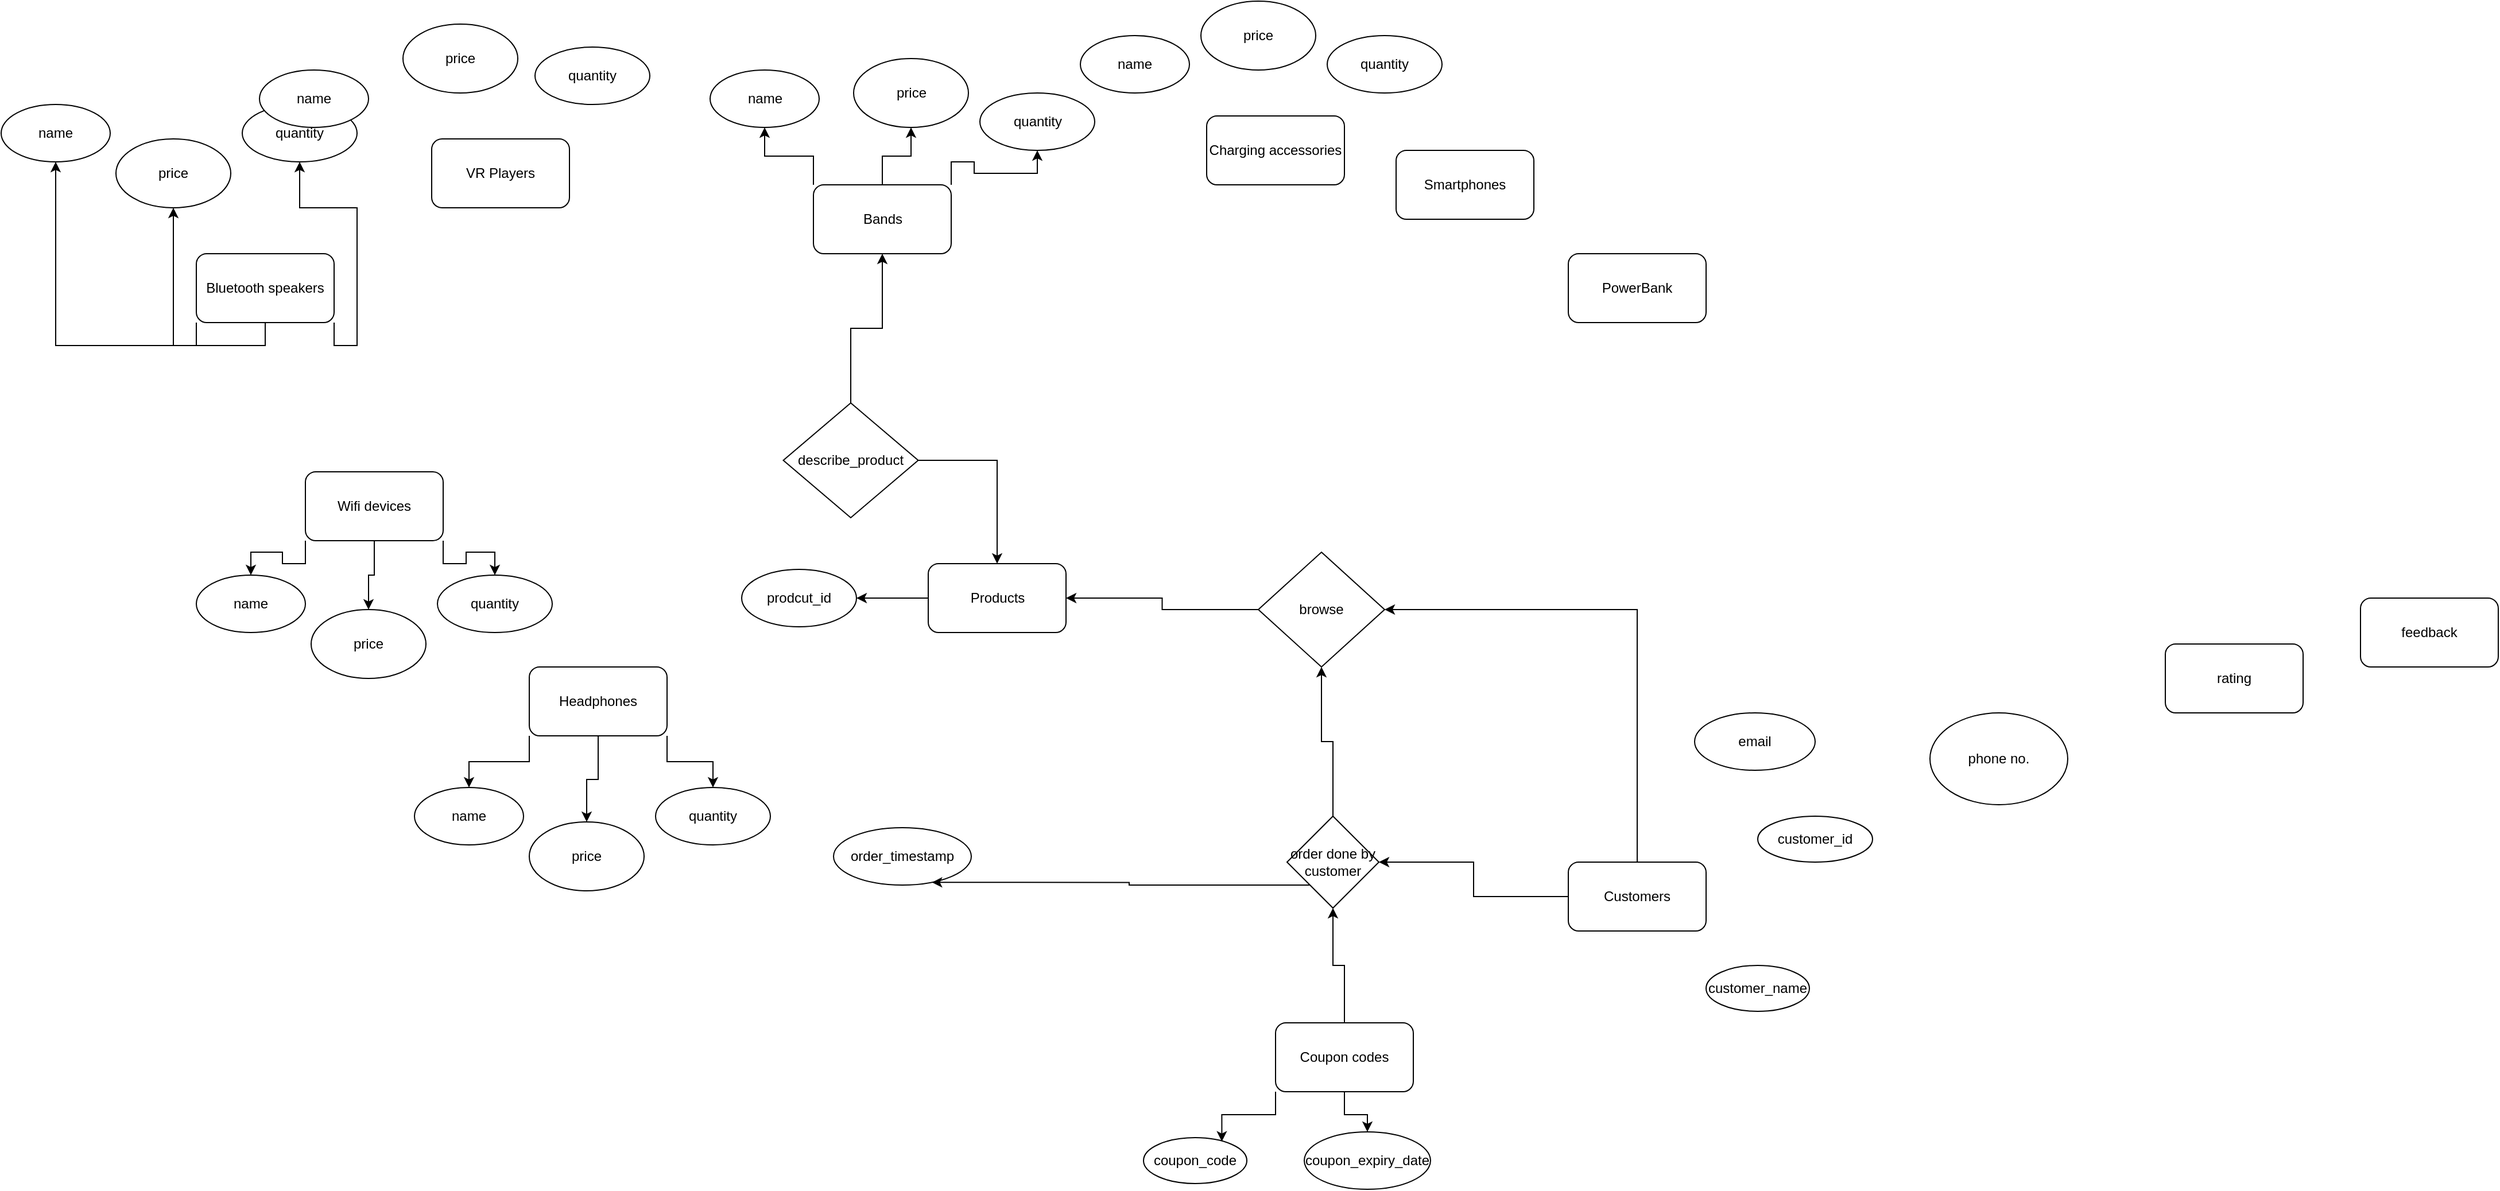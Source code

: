 <mxfile>
    <diagram id="ET5WskjTv3w49tgj_E_S" name="Page-1">
        <mxGraphModel dx="3033" dy="2045" grid="1" gridSize="10" guides="1" tooltips="1" connect="1" arrows="1" fold="1" page="1" pageScale="1" pageWidth="850" pageHeight="1100" math="0" shadow="0">
            <root>
                <mxCell id="0"/>
                <mxCell id="1" parent="0"/>
                <mxCell id="4" value="customer_id" style="ellipse;whiteSpace=wrap;html=1;" vertex="1" parent="1">
                    <mxGeometry x="155" y="320" width="100" height="40" as="geometry"/>
                </mxCell>
                <mxCell id="5" value="Smartphones" style="rounded=1;whiteSpace=wrap;html=1;" vertex="1" parent="1">
                    <mxGeometry x="-160" y="-260" width="120" height="60" as="geometry"/>
                </mxCell>
                <mxCell id="63" style="edgeStyle=orthogonalEdgeStyle;rounded=0;orthogonalLoop=1;jettySize=auto;html=1;exitX=0;exitY=1;exitDx=0;exitDy=0;" edge="1" parent="1" source="6" target="38">
                    <mxGeometry relative="1" as="geometry"/>
                </mxCell>
                <mxCell id="64" style="edgeStyle=orthogonalEdgeStyle;rounded=0;orthogonalLoop=1;jettySize=auto;html=1;exitX=0.5;exitY=1;exitDx=0;exitDy=0;" edge="1" parent="1" source="6" target="39">
                    <mxGeometry relative="1" as="geometry"/>
                </mxCell>
                <mxCell id="65" style="edgeStyle=orthogonalEdgeStyle;rounded=0;orthogonalLoop=1;jettySize=auto;html=1;exitX=1;exitY=1;exitDx=0;exitDy=0;entryX=0.5;entryY=0;entryDx=0;entryDy=0;" edge="1" parent="1" source="6" target="40">
                    <mxGeometry relative="1" as="geometry"/>
                </mxCell>
                <mxCell id="6" value="Wifi devices" style="rounded=1;whiteSpace=wrap;html=1;" vertex="1" parent="1">
                    <mxGeometry x="-1110" y="20" width="120" height="60" as="geometry"/>
                </mxCell>
                <mxCell id="83" style="edgeStyle=orthogonalEdgeStyle;rounded=0;orthogonalLoop=1;jettySize=auto;html=1;exitX=0;exitY=0;exitDx=0;exitDy=0;" edge="1" parent="1" source="7" target="32">
                    <mxGeometry relative="1" as="geometry"/>
                </mxCell>
                <mxCell id="84" style="edgeStyle=orthogonalEdgeStyle;rounded=0;orthogonalLoop=1;jettySize=auto;html=1;exitX=0.5;exitY=0;exitDx=0;exitDy=0;" edge="1" parent="1" source="7" target="33">
                    <mxGeometry relative="1" as="geometry"/>
                </mxCell>
                <mxCell id="85" style="edgeStyle=orthogonalEdgeStyle;rounded=0;orthogonalLoop=1;jettySize=auto;html=1;exitX=1;exitY=0;exitDx=0;exitDy=0;" edge="1" parent="1" source="7" target="34">
                    <mxGeometry relative="1" as="geometry"/>
                </mxCell>
                <mxCell id="7" value="Bands" style="rounded=1;whiteSpace=wrap;html=1;" vertex="1" parent="1">
                    <mxGeometry x="-667.5" y="-230" width="120" height="60" as="geometry"/>
                </mxCell>
                <mxCell id="8" value="PowerBank" style="rounded=1;whiteSpace=wrap;html=1;" vertex="1" parent="1">
                    <mxGeometry x="-10" y="-170" width="120" height="60" as="geometry"/>
                </mxCell>
                <mxCell id="66" style="edgeStyle=orthogonalEdgeStyle;rounded=0;orthogonalLoop=1;jettySize=auto;html=1;exitX=0;exitY=1;exitDx=0;exitDy=0;" edge="1" parent="1" source="9" target="41">
                    <mxGeometry relative="1" as="geometry"/>
                </mxCell>
                <mxCell id="67" value="" style="edgeStyle=orthogonalEdgeStyle;rounded=0;orthogonalLoop=1;jettySize=auto;html=1;" edge="1" parent="1" source="9" target="42">
                    <mxGeometry relative="1" as="geometry">
                        <Array as="points">
                            <mxPoint x="-855" y="288"/>
                            <mxPoint x="-865" y="288"/>
                        </Array>
                    </mxGeometry>
                </mxCell>
                <mxCell id="68" style="edgeStyle=orthogonalEdgeStyle;rounded=0;orthogonalLoop=1;jettySize=auto;html=1;exitX=1;exitY=1;exitDx=0;exitDy=0;" edge="1" parent="1" source="9" target="43">
                    <mxGeometry relative="1" as="geometry"/>
                </mxCell>
                <mxCell id="9" value="Headphones&lt;br&gt;" style="rounded=1;whiteSpace=wrap;html=1;" vertex="1" parent="1">
                    <mxGeometry x="-915" y="190" width="120" height="60" as="geometry"/>
                </mxCell>
                <mxCell id="10" value="VR Players" style="rounded=1;whiteSpace=wrap;html=1;" vertex="1" parent="1">
                    <mxGeometry x="-1000" y="-270" width="120" height="60" as="geometry"/>
                </mxCell>
                <mxCell id="11" value="Charging accessories" style="rounded=1;whiteSpace=wrap;html=1;" vertex="1" parent="1">
                    <mxGeometry x="-325" y="-290" width="120" height="60" as="geometry"/>
                </mxCell>
                <mxCell id="69" style="edgeStyle=orthogonalEdgeStyle;rounded=0;orthogonalLoop=1;jettySize=auto;html=1;exitX=0;exitY=1;exitDx=0;exitDy=0;" edge="1" parent="1" source="12" target="44">
                    <mxGeometry relative="1" as="geometry"/>
                </mxCell>
                <mxCell id="70" style="edgeStyle=orthogonalEdgeStyle;rounded=0;orthogonalLoop=1;jettySize=auto;html=1;exitX=0.5;exitY=1;exitDx=0;exitDy=0;" edge="1" parent="1" source="12" target="45">
                    <mxGeometry relative="1" as="geometry"/>
                </mxCell>
                <mxCell id="71" style="edgeStyle=orthogonalEdgeStyle;rounded=0;orthogonalLoop=1;jettySize=auto;html=1;exitX=1;exitY=1;exitDx=0;exitDy=0;" edge="1" parent="1" source="12" target="46">
                    <mxGeometry relative="1" as="geometry"/>
                </mxCell>
                <mxCell id="12" value="Bluetooth speakers" style="rounded=1;whiteSpace=wrap;html=1;" vertex="1" parent="1">
                    <mxGeometry x="-1205" y="-170" width="120" height="60" as="geometry"/>
                </mxCell>
                <mxCell id="54" style="edgeStyle=orthogonalEdgeStyle;rounded=0;orthogonalLoop=1;jettySize=auto;html=1;exitX=0;exitY=0.5;exitDx=0;exitDy=0;entryX=1;entryY=0.5;entryDx=0;entryDy=0;" edge="1" parent="1" source="13" target="53">
                    <mxGeometry relative="1" as="geometry"/>
                </mxCell>
                <mxCell id="86" style="edgeStyle=orthogonalEdgeStyle;rounded=0;orthogonalLoop=1;jettySize=auto;html=1;exitX=0.5;exitY=0;exitDx=0;exitDy=0;entryX=1;entryY=0.5;entryDx=0;entryDy=0;" edge="1" parent="1" source="13" target="57">
                    <mxGeometry relative="1" as="geometry"/>
                </mxCell>
                <mxCell id="13" value="Customers" style="rounded=1;whiteSpace=wrap;html=1;" vertex="1" parent="1">
                    <mxGeometry x="-10" y="360" width="120" height="60" as="geometry"/>
                </mxCell>
                <mxCell id="56" style="edgeStyle=orthogonalEdgeStyle;rounded=0;orthogonalLoop=1;jettySize=auto;html=1;" edge="1" parent="1" source="15" target="53">
                    <mxGeometry relative="1" as="geometry"/>
                </mxCell>
                <mxCell id="59" style="edgeStyle=orthogonalEdgeStyle;rounded=0;orthogonalLoop=1;jettySize=auto;html=1;exitX=0;exitY=1;exitDx=0;exitDy=0;entryX=0.758;entryY=0.085;entryDx=0;entryDy=0;entryPerimeter=0;" edge="1" parent="1" source="15" target="50">
                    <mxGeometry relative="1" as="geometry"/>
                </mxCell>
                <mxCell id="60" style="edgeStyle=orthogonalEdgeStyle;rounded=0;orthogonalLoop=1;jettySize=auto;html=1;exitX=0.5;exitY=1;exitDx=0;exitDy=0;" edge="1" parent="1" source="15" target="51">
                    <mxGeometry relative="1" as="geometry"/>
                </mxCell>
                <mxCell id="15" value="Coupon codes" style="rounded=1;whiteSpace=wrap;html=1;" vertex="1" parent="1">
                    <mxGeometry x="-265" y="500" width="120" height="60" as="geometry"/>
                </mxCell>
                <mxCell id="16" value="rating" style="rounded=1;whiteSpace=wrap;html=1;" vertex="1" parent="1">
                    <mxGeometry x="510" y="170" width="120" height="60" as="geometry"/>
                </mxCell>
                <mxCell id="17" value="feedback" style="rounded=1;whiteSpace=wrap;html=1;" vertex="1" parent="1">
                    <mxGeometry x="680" y="130" width="120" height="60" as="geometry"/>
                </mxCell>
                <mxCell id="19" value="customer_name" style="ellipse;whiteSpace=wrap;html=1;" vertex="1" parent="1">
                    <mxGeometry x="110" y="450" width="90" height="40" as="geometry"/>
                </mxCell>
                <mxCell id="20" value="email" style="ellipse;whiteSpace=wrap;html=1;" vertex="1" parent="1">
                    <mxGeometry x="100" y="230" width="105" height="50" as="geometry"/>
                </mxCell>
                <mxCell id="22" value="phone no." style="ellipse;whiteSpace=wrap;html=1;" vertex="1" parent="1">
                    <mxGeometry x="305" y="230" width="120" height="80" as="geometry"/>
                </mxCell>
                <mxCell id="29" value="order_timestamp" style="ellipse;whiteSpace=wrap;html=1;" vertex="1" parent="1">
                    <mxGeometry x="-650" y="330" width="120" height="50" as="geometry"/>
                </mxCell>
                <mxCell id="32" value="name" style="ellipse;whiteSpace=wrap;html=1;" vertex="1" parent="1">
                    <mxGeometry x="-757.5" y="-330" width="95" height="50" as="geometry"/>
                </mxCell>
                <mxCell id="33" value="price" style="ellipse;whiteSpace=wrap;html=1;" vertex="1" parent="1">
                    <mxGeometry x="-632.5" y="-340" width="100" height="60" as="geometry"/>
                </mxCell>
                <mxCell id="34" value="quantity" style="ellipse;whiteSpace=wrap;html=1;" vertex="1" parent="1">
                    <mxGeometry x="-522.5" y="-310" width="100" height="50" as="geometry"/>
                </mxCell>
                <mxCell id="35" value="name" style="ellipse;whiteSpace=wrap;html=1;" vertex="1" parent="1">
                    <mxGeometry x="-435" y="-360" width="95" height="50" as="geometry"/>
                </mxCell>
                <mxCell id="36" value="price" style="ellipse;whiteSpace=wrap;html=1;" vertex="1" parent="1">
                    <mxGeometry x="-330" y="-390" width="100" height="60" as="geometry"/>
                </mxCell>
                <mxCell id="37" value="quantity" style="ellipse;whiteSpace=wrap;html=1;" vertex="1" parent="1">
                    <mxGeometry x="-220" y="-360" width="100" height="50" as="geometry"/>
                </mxCell>
                <mxCell id="38" value="name" style="ellipse;whiteSpace=wrap;html=1;" vertex="1" parent="1">
                    <mxGeometry x="-1205" y="110" width="95" height="50" as="geometry"/>
                </mxCell>
                <mxCell id="39" value="price" style="ellipse;whiteSpace=wrap;html=1;" vertex="1" parent="1">
                    <mxGeometry x="-1105" y="140" width="100" height="60" as="geometry"/>
                </mxCell>
                <mxCell id="40" value="quantity" style="ellipse;whiteSpace=wrap;html=1;" vertex="1" parent="1">
                    <mxGeometry x="-995" y="110" width="100" height="50" as="geometry"/>
                </mxCell>
                <mxCell id="41" value="name" style="ellipse;whiteSpace=wrap;html=1;" vertex="1" parent="1">
                    <mxGeometry x="-1015" y="295" width="95" height="50" as="geometry"/>
                </mxCell>
                <mxCell id="42" value="price" style="ellipse;whiteSpace=wrap;html=1;" vertex="1" parent="1">
                    <mxGeometry x="-915" y="325" width="100" height="60" as="geometry"/>
                </mxCell>
                <mxCell id="43" value="quantity" style="ellipse;whiteSpace=wrap;html=1;" vertex="1" parent="1">
                    <mxGeometry x="-805" y="295" width="100" height="50" as="geometry"/>
                </mxCell>
                <mxCell id="44" value="name" style="ellipse;whiteSpace=wrap;html=1;" vertex="1" parent="1">
                    <mxGeometry x="-1375" y="-300" width="95" height="50" as="geometry"/>
                </mxCell>
                <mxCell id="45" value="price" style="ellipse;whiteSpace=wrap;html=1;" vertex="1" parent="1">
                    <mxGeometry x="-1275" y="-270" width="100" height="60" as="geometry"/>
                </mxCell>
                <mxCell id="46" value="quantity" style="ellipse;whiteSpace=wrap;html=1;" vertex="1" parent="1">
                    <mxGeometry x="-1165" y="-300" width="100" height="50" as="geometry"/>
                </mxCell>
                <mxCell id="47" value="name" style="ellipse;whiteSpace=wrap;html=1;" vertex="1" parent="1">
                    <mxGeometry x="-1150" y="-330" width="95" height="50" as="geometry"/>
                </mxCell>
                <mxCell id="48" value="price" style="ellipse;whiteSpace=wrap;html=1;" vertex="1" parent="1">
                    <mxGeometry x="-1025" y="-370" width="100" height="60" as="geometry"/>
                </mxCell>
                <mxCell id="49" value="quantity" style="ellipse;whiteSpace=wrap;html=1;" vertex="1" parent="1">
                    <mxGeometry x="-910" y="-350" width="100" height="50" as="geometry"/>
                </mxCell>
                <mxCell id="50" value="coupon_code" style="ellipse;whiteSpace=wrap;html=1;" vertex="1" parent="1">
                    <mxGeometry x="-380" y="600" width="90" height="40" as="geometry"/>
                </mxCell>
                <mxCell id="51" value="coupon_expiry_date&lt;br&gt;" style="ellipse;whiteSpace=wrap;html=1;" vertex="1" parent="1">
                    <mxGeometry x="-240" y="595" width="110" height="50" as="geometry"/>
                </mxCell>
                <mxCell id="58" style="edgeStyle=orthogonalEdgeStyle;rounded=0;orthogonalLoop=1;jettySize=auto;html=1;entryX=0.5;entryY=1;entryDx=0;entryDy=0;" edge="1" parent="1" source="53" target="57">
                    <mxGeometry relative="1" as="geometry"/>
                </mxCell>
                <mxCell id="90" style="edgeStyle=orthogonalEdgeStyle;rounded=0;orthogonalLoop=1;jettySize=auto;html=1;exitX=0;exitY=1;exitDx=0;exitDy=0;entryX=0.714;entryY=0.953;entryDx=0;entryDy=0;entryPerimeter=0;" edge="1" parent="1" source="53" target="29">
                    <mxGeometry relative="1" as="geometry"/>
                </mxCell>
                <mxCell id="53" value="order done by customer" style="rhombus;whiteSpace=wrap;html=1;" vertex="1" parent="1">
                    <mxGeometry x="-255" y="320" width="80" height="80" as="geometry"/>
                </mxCell>
                <mxCell id="79" style="edgeStyle=orthogonalEdgeStyle;rounded=0;orthogonalLoop=1;jettySize=auto;html=1;exitX=0;exitY=0.5;exitDx=0;exitDy=0;" edge="1" parent="1" source="57" target="76">
                    <mxGeometry relative="1" as="geometry"/>
                </mxCell>
                <mxCell id="57" value="browse" style="rhombus;whiteSpace=wrap;html=1;" vertex="1" parent="1">
                    <mxGeometry x="-280" y="90" width="110" height="100" as="geometry"/>
                </mxCell>
                <mxCell id="78" style="edgeStyle=orthogonalEdgeStyle;rounded=0;orthogonalLoop=1;jettySize=auto;html=1;exitX=0;exitY=0.5;exitDx=0;exitDy=0;entryX=1;entryY=0.5;entryDx=0;entryDy=0;" edge="1" parent="1" source="76" target="77">
                    <mxGeometry relative="1" as="geometry"/>
                </mxCell>
                <mxCell id="76" value="Products" style="rounded=1;whiteSpace=wrap;html=1;" vertex="1" parent="1">
                    <mxGeometry x="-567.5" y="100" width="120" height="60" as="geometry"/>
                </mxCell>
                <mxCell id="77" value="prodcut_id" style="ellipse;whiteSpace=wrap;html=1;" vertex="1" parent="1">
                    <mxGeometry x="-730" y="105" width="100" height="50" as="geometry"/>
                </mxCell>
                <mxCell id="81" style="edgeStyle=orthogonalEdgeStyle;rounded=0;orthogonalLoop=1;jettySize=auto;html=1;entryX=0.5;entryY=0;entryDx=0;entryDy=0;" edge="1" parent="1" source="80" target="76">
                    <mxGeometry relative="1" as="geometry"/>
                </mxCell>
                <mxCell id="82" style="edgeStyle=orthogonalEdgeStyle;rounded=0;orthogonalLoop=1;jettySize=auto;html=1;exitX=0.5;exitY=0;exitDx=0;exitDy=0;entryX=0.5;entryY=1;entryDx=0;entryDy=0;" edge="1" parent="1" source="80" target="7">
                    <mxGeometry relative="1" as="geometry"/>
                </mxCell>
                <mxCell id="80" value="describe_product" style="rhombus;whiteSpace=wrap;html=1;" vertex="1" parent="1">
                    <mxGeometry x="-693.75" y="-40" width="117.5" height="100" as="geometry"/>
                </mxCell>
            </root>
        </mxGraphModel>
    </diagram>
</mxfile>